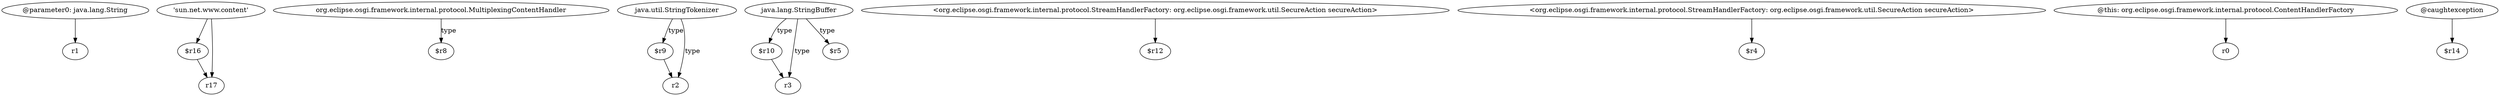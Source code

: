 digraph g {
0[label="@parameter0: java.lang.String"]
1[label="r1"]
0->1[label=""]
2[label="$r16"]
3[label="r17"]
2->3[label=""]
4[label="org.eclipse.osgi.framework.internal.protocol.MultiplexingContentHandler"]
5[label="$r8"]
4->5[label="type"]
6[label="'sun.net.www.content'"]
6->3[label=""]
7[label="$r9"]
8[label="r2"]
7->8[label=""]
9[label="java.lang.StringBuffer"]
10[label="$r10"]
9->10[label="type"]
6->2[label=""]
11[label="<org.eclipse.osgi.framework.internal.protocol.StreamHandlerFactory: org.eclipse.osgi.framework.util.SecureAction secureAction>"]
12[label="$r12"]
11->12[label=""]
13[label="r3"]
10->13[label=""]
14[label="<org.eclipse.osgi.framework.internal.protocol.StreamHandlerFactory: org.eclipse.osgi.framework.util.SecureAction secureAction>"]
15[label="$r4"]
14->15[label=""]
9->13[label="type"]
16[label="@this: org.eclipse.osgi.framework.internal.protocol.ContentHandlerFactory"]
17[label="r0"]
16->17[label=""]
18[label="java.util.StringTokenizer"]
18->7[label="type"]
18->8[label="type"]
19[label="$r5"]
9->19[label="type"]
20[label="@caughtexception"]
21[label="$r14"]
20->21[label=""]
}